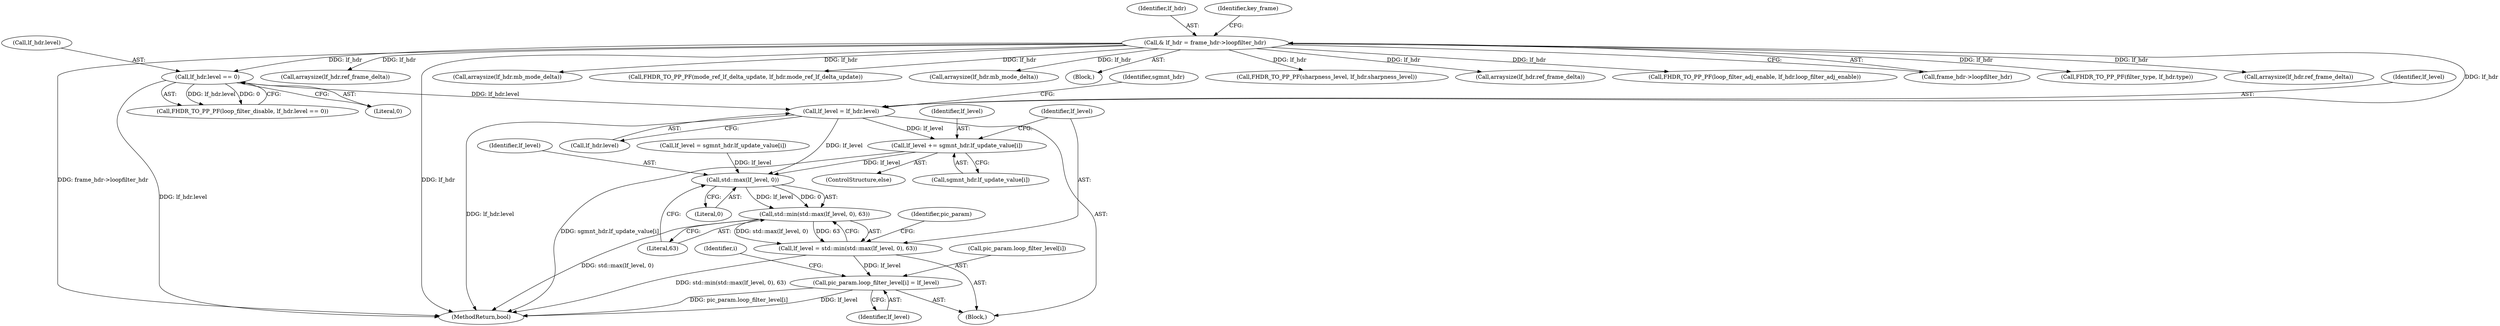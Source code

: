 digraph "0_Chrome_70340ce072cee8a0bdcddb5f312d32567b2269f6_12@API" {
"1000520" [label="(Call,lf_level += sgmnt_hdr.lf_update_value[i])"];
"1000496" [label="(Call,lf_level = lf_hdr.level)"];
"1000396" [label="(Call,& lf_hdr = frame_hdr->loopfilter_hdr)"];
"1000464" [label="(Call,lf_hdr.level == 0)"];
"1000530" [label="(Call,std::max(lf_level, 0))"];
"1000529" [label="(Call,std::min(std::max(lf_level, 0), 63))"];
"1000527" [label="(Call,lf_level = std::min(std::max(lf_level, 0), 63))"];
"1000534" [label="(Call,pic_param.loop_filter_level[i] = lf_level)"];
"1000493" [label="(Identifier,i)"];
"1000520" [label="(Call,lf_level += sgmnt_hdr.lf_update_value[i])"];
"1000465" [label="(Call,lf_hdr.level)"];
"1000496" [label="(Call,lf_level = lf_hdr.level)"];
"1000464" [label="(Call,lf_hdr.level == 0)"];
"1000529" [label="(Call,std::min(std::max(lf_level, 0), 63))"];
"1000532" [label="(Literal,0)"];
"1000535" [label="(Call,pic_param.loop_filter_level[i])"];
"1000544" [label="(Call,arraysize(lf_hdr.ref_frame_delta))"];
"1000788" [label="(MethodReturn,bool)"];
"1000534" [label="(Call,pic_param.loop_filter_level[i] = lf_level)"];
"1000521" [label="(Identifier,lf_level)"];
"1000503" [label="(Identifier,sgmnt_hdr)"];
"1000567" [label="(Call,arraysize(lf_hdr.mb_mode_delta))"];
"1000537" [label="(Identifier,pic_param)"];
"1000531" [label="(Identifier,lf_level)"];
"1000442" [label="(Call,FHDR_TO_PP_PF(mode_ref_lf_delta_update, lf_hdr.mode_ref_lf_delta_update))"];
"1000554" [label="(Call,arraysize(lf_hdr.mb_mode_delta))"];
"1000397" [label="(Identifier,lf_hdr)"];
"1000402" [label="(Identifier,key_frame)"];
"1000468" [label="(Literal,0)"];
"1000498" [label="(Call,lf_hdr.level)"];
"1000106" [label="(Block,)"];
"1000528" [label="(Identifier,lf_level)"];
"1000432" [label="(Call,FHDR_TO_PP_PF(sharpness_level, lf_hdr.sharpness_level))"];
"1000579" [label="(Call,arraysize(lf_hdr.ref_frame_delta))"];
"1000494" [label="(Block,)"];
"1000522" [label="(Call,sgmnt_hdr.lf_update_value[i])"];
"1000519" [label="(ControlStructure,else)"];
"1000437" [label="(Call,FHDR_TO_PP_PF(loop_filter_adj_enable, lf_hdr.loop_filter_adj_enable))"];
"1000497" [label="(Identifier,lf_level)"];
"1000530" [label="(Call,std::max(lf_level, 0))"];
"1000396" [label="(Call,& lf_hdr = frame_hdr->loopfilter_hdr)"];
"1000398" [label="(Call,frame_hdr->loopfilter_hdr)"];
"1000427" [label="(Call,FHDR_TO_PP_PF(filter_type, lf_hdr.type))"];
"1000563" [label="(Call,arraysize(lf_hdr.ref_frame_delta))"];
"1000462" [label="(Call,FHDR_TO_PP_PF(loop_filter_disable, lf_hdr.level == 0))"];
"1000540" [label="(Identifier,lf_level)"];
"1000512" [label="(Call,lf_level = sgmnt_hdr.lf_update_value[i])"];
"1000527" [label="(Call,lf_level = std::min(std::max(lf_level, 0), 63))"];
"1000533" [label="(Literal,63)"];
"1000520" -> "1000519"  [label="AST: "];
"1000520" -> "1000522"  [label="CFG: "];
"1000521" -> "1000520"  [label="AST: "];
"1000522" -> "1000520"  [label="AST: "];
"1000528" -> "1000520"  [label="CFG: "];
"1000520" -> "1000788"  [label="DDG: sgmnt_hdr.lf_update_value[i]"];
"1000496" -> "1000520"  [label="DDG: lf_level"];
"1000520" -> "1000530"  [label="DDG: lf_level"];
"1000496" -> "1000494"  [label="AST: "];
"1000496" -> "1000498"  [label="CFG: "];
"1000497" -> "1000496"  [label="AST: "];
"1000498" -> "1000496"  [label="AST: "];
"1000503" -> "1000496"  [label="CFG: "];
"1000496" -> "1000788"  [label="DDG: lf_hdr.level"];
"1000396" -> "1000496"  [label="DDG: lf_hdr"];
"1000464" -> "1000496"  [label="DDG: lf_hdr.level"];
"1000496" -> "1000530"  [label="DDG: lf_level"];
"1000396" -> "1000106"  [label="AST: "];
"1000396" -> "1000398"  [label="CFG: "];
"1000397" -> "1000396"  [label="AST: "];
"1000398" -> "1000396"  [label="AST: "];
"1000402" -> "1000396"  [label="CFG: "];
"1000396" -> "1000788"  [label="DDG: lf_hdr"];
"1000396" -> "1000788"  [label="DDG: frame_hdr->loopfilter_hdr"];
"1000396" -> "1000427"  [label="DDG: lf_hdr"];
"1000396" -> "1000432"  [label="DDG: lf_hdr"];
"1000396" -> "1000437"  [label="DDG: lf_hdr"];
"1000396" -> "1000442"  [label="DDG: lf_hdr"];
"1000396" -> "1000464"  [label="DDG: lf_hdr"];
"1000396" -> "1000544"  [label="DDG: lf_hdr"];
"1000396" -> "1000554"  [label="DDG: lf_hdr"];
"1000396" -> "1000563"  [label="DDG: lf_hdr"];
"1000396" -> "1000567"  [label="DDG: lf_hdr"];
"1000396" -> "1000579"  [label="DDG: lf_hdr"];
"1000464" -> "1000462"  [label="AST: "];
"1000464" -> "1000468"  [label="CFG: "];
"1000465" -> "1000464"  [label="AST: "];
"1000468" -> "1000464"  [label="AST: "];
"1000462" -> "1000464"  [label="CFG: "];
"1000464" -> "1000788"  [label="DDG: lf_hdr.level"];
"1000464" -> "1000462"  [label="DDG: lf_hdr.level"];
"1000464" -> "1000462"  [label="DDG: 0"];
"1000530" -> "1000529"  [label="AST: "];
"1000530" -> "1000532"  [label="CFG: "];
"1000531" -> "1000530"  [label="AST: "];
"1000532" -> "1000530"  [label="AST: "];
"1000533" -> "1000530"  [label="CFG: "];
"1000530" -> "1000529"  [label="DDG: lf_level"];
"1000530" -> "1000529"  [label="DDG: 0"];
"1000512" -> "1000530"  [label="DDG: lf_level"];
"1000529" -> "1000527"  [label="AST: "];
"1000529" -> "1000533"  [label="CFG: "];
"1000533" -> "1000529"  [label="AST: "];
"1000527" -> "1000529"  [label="CFG: "];
"1000529" -> "1000788"  [label="DDG: std::max(lf_level, 0)"];
"1000529" -> "1000527"  [label="DDG: std::max(lf_level, 0)"];
"1000529" -> "1000527"  [label="DDG: 63"];
"1000527" -> "1000494"  [label="AST: "];
"1000528" -> "1000527"  [label="AST: "];
"1000537" -> "1000527"  [label="CFG: "];
"1000527" -> "1000788"  [label="DDG: std::min(std::max(lf_level, 0), 63)"];
"1000527" -> "1000534"  [label="DDG: lf_level"];
"1000534" -> "1000494"  [label="AST: "];
"1000534" -> "1000540"  [label="CFG: "];
"1000535" -> "1000534"  [label="AST: "];
"1000540" -> "1000534"  [label="AST: "];
"1000493" -> "1000534"  [label="CFG: "];
"1000534" -> "1000788"  [label="DDG: lf_level"];
"1000534" -> "1000788"  [label="DDG: pic_param.loop_filter_level[i]"];
}
